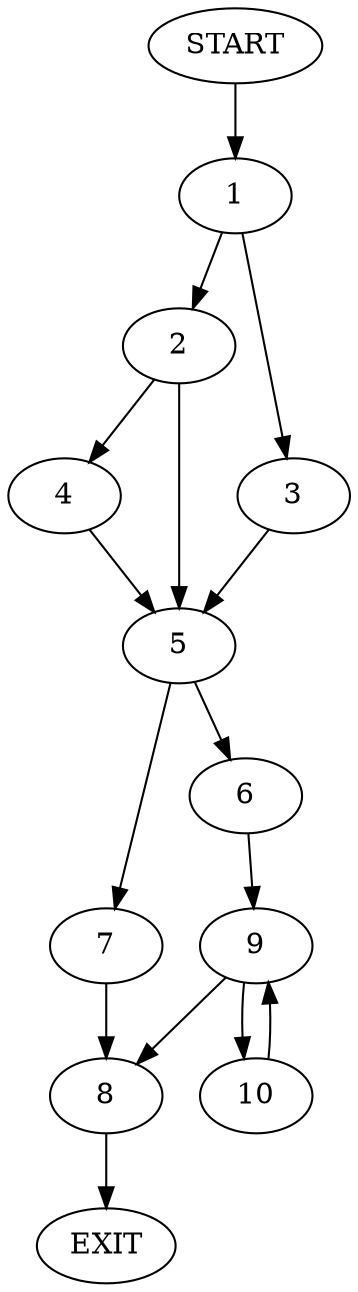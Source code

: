 digraph {
0 [label="START"]
11 [label="EXIT"]
0 -> 1
1 -> 2
1 -> 3
2 -> 4
2 -> 5
3 -> 5
5 -> 6
5 -> 7
4 -> 5
7 -> 8
6 -> 9
8 -> 11
9 -> 10
9 -> 8
10 -> 9
}
